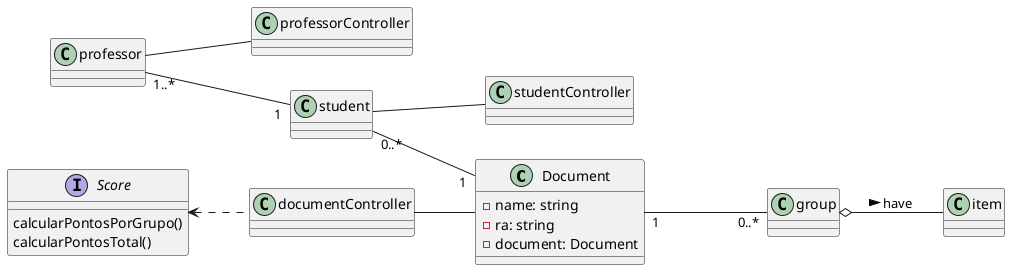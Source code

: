 @startuml
left to right direction
class Document {
    -name: string
    -ra: string
    -document: Document
}
class student
class professor
class group
class item
class documentController
class studentController
class professorController

interface Score {
    calcularPontosPorGrupo()
    calcularPontosTotal()
}
Document "1" --- "0..*" group
group o-- item: have >
documentController -- Document

student -- studentController
professor -- professorController
professor "1..*" -- "1" student
student "0..*" -- "1" Document


Score <.. documentController
@enduml